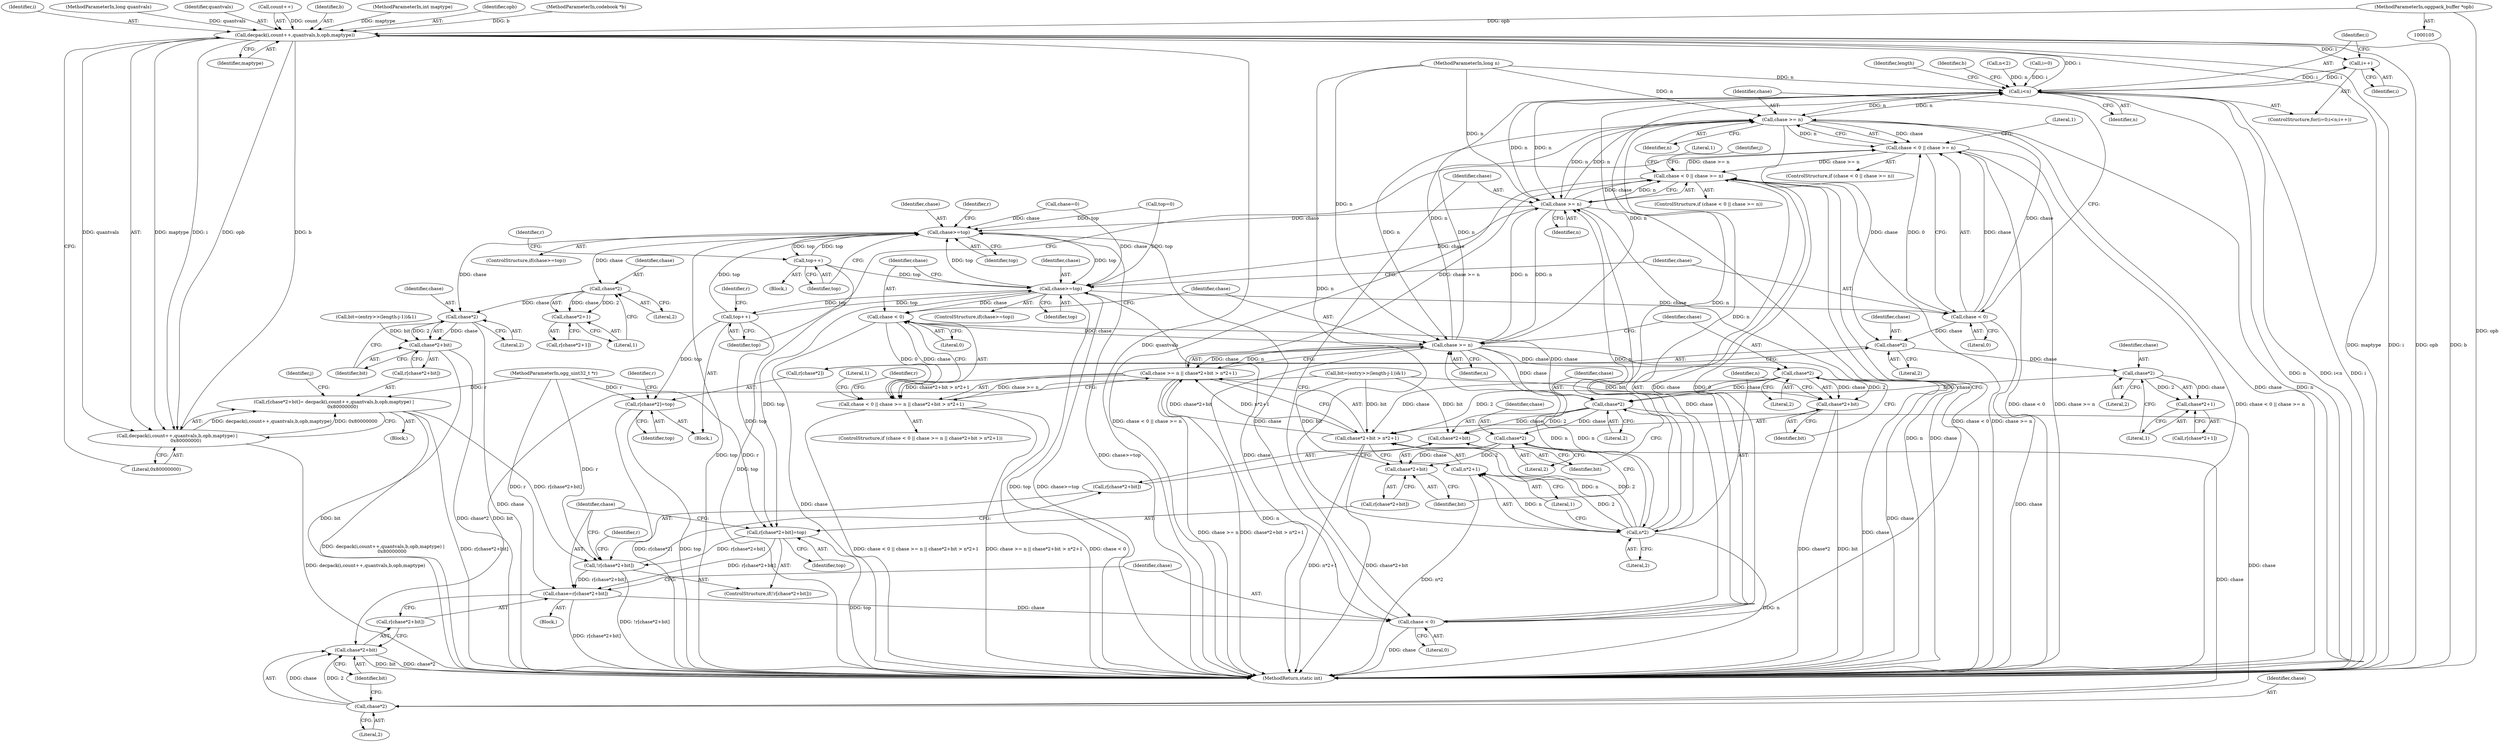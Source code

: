 digraph "0_Android_eeb4e45d5683f88488c083ecf142dc89bc3f0b47_0@pointer" {
"1000111" [label="(MethodParameterIn,oggpack_buffer *opb)"];
"1000353" [label="(Call,decpack(i,count++,quantvals,b,opb,maptype))"];
"1000155" [label="(Call,i++)"];
"1000152" [label="(Call,i<n)"];
"1000232" [label="(Call,chase >= n)"];
"1000228" [label="(Call,chase < 0 || chase >= n)"];
"1000306" [label="(Call,chase < 0 || chase >= n)"];
"1000242" [label="(Call,chase*2)"];
"1000250" [label="(Call,chase*2)"];
"1000249" [label="(Call,chase*2+1)"];
"1000283" [label="(Call,chase*2)"];
"1000282" [label="(Call,chase*2+bit)"];
"1000291" [label="(Call,chase*2)"];
"1000290" [label="(Call,chase*2+bit)"];
"1000301" [label="(Call,chase*2)"];
"1000300" [label="(Call,chase*2+bit)"];
"1000262" [label="(Call,chase >= n)"];
"1000261" [label="(Call,chase >= n || chase*2+bit > n*2+1)"];
"1000257" [label="(Call,chase < 0 || chase >= n || chase*2+bit > n*2+1)"];
"1000267" [label="(Call,chase*2)"];
"1000265" [label="(Call,chase*2+bit > n*2+1)"];
"1000266" [label="(Call,chase*2+bit)"];
"1000272" [label="(Call,n*2)"];
"1000271" [label="(Call,n*2+1)"];
"1000310" [label="(Call,chase >= n)"];
"1000223" [label="(Call,chase>=top)"];
"1000229" [label="(Call,chase < 0)"];
"1000237" [label="(Call,top++)"];
"1000239" [label="(Call,r[chase*2]=top)"];
"1000287" [label="(Call,r[chase*2+bit]=top)"];
"1000279" [label="(Call,!r[chase*2+bit])"];
"1000296" [label="(Call,chase=r[chase*2+bit])"];
"1000307" [label="(Call,chase < 0)"];
"1000329" [label="(Call,chase>=top)"];
"1000333" [label="(Call,top++)"];
"1000339" [label="(Call,chase*2)"];
"1000338" [label="(Call,chase*2+1)"];
"1000348" [label="(Call,chase*2)"];
"1000347" [label="(Call,chase*2+bit)"];
"1000258" [label="(Call,chase < 0)"];
"1000352" [label="(Call,decpack(i,count++,quantvals,b,opb,maptype) |\n            0x80000000)"];
"1000344" [label="(Call,r[chase*2+bit]= decpack(i,count++,quantvals,b,opb,maptype) |\n            0x80000000)"];
"1000293" [label="(Literal,2)"];
"1000272" [label="(Call,n*2)"];
"1000121" [label="(Call,top=0)"];
"1000248" [label="(Identifier,r)"];
"1000242" [label="(Call,chase*2)"];
"1000112" [label="(MethodParameterIn,int maptype)"];
"1000107" [label="(MethodParameterIn,long n)"];
"1000263" [label="(Identifier,chase)"];
"1000304" [label="(Identifier,bit)"];
"1000262" [label="(Call,chase >= n)"];
"1000290" [label="(Call,chase*2+bit)"];
"1000331" [label="(Identifier,top)"];
"1000277" [label="(Literal,1)"];
"1000311" [label="(Identifier,chase)"];
"1000351" [label="(Identifier,bit)"];
"1000238" [label="(Identifier,top)"];
"1000209" [label="(Block,)"];
"1000296" [label="(Call,chase=r[chase*2+bit])"];
"1000132" [label="(Call,n<2)"];
"1000252" [label="(Literal,2)"];
"1000364" [label="(Identifier,j)"];
"1000353" [label="(Call,decpack(i,count++,quantvals,b,opb,maptype))"];
"1000307" [label="(Call,chase < 0)"];
"1000260" [label="(Literal,0)"];
"1000234" [label="(Identifier,n)"];
"1000308" [label="(Identifier,chase)"];
"1000226" [label="(Block,)"];
"1000284" [label="(Identifier,chase)"];
"1000268" [label="(Identifier,chase)"];
"1000187" [label="(Call,chase=0)"];
"1000315" [label="(Block,)"];
"1000346" [label="(Identifier,r)"];
"1000294" [label="(Identifier,bit)"];
"1000464" [label="(MethodReturn,static int)"];
"1000291" [label="(Call,chase*2)"];
"1000251" [label="(Identifier,chase)"];
"1000259" [label="(Identifier,chase)"];
"1000208" [label="(Identifier,j)"];
"1000287" [label="(Call,r[chase*2+bit]=top)"];
"1000244" [label="(Literal,2)"];
"1000111" [label="(MethodParameterIn,oggpack_buffer *opb)"];
"1000249" [label="(Call,chase*2+1)"];
"1000330" [label="(Identifier,chase)"];
"1000148" [label="(ControlStructure,for(i=0;i<n;i++))"];
"1000237" [label="(Call,top++)"];
"1000261" [label="(Call,chase >= n || chase*2+bit > n*2+1)"];
"1000155" [label="(Call,i++)"];
"1000240" [label="(Call,r[chase*2])"];
"1000279" [label="(Call,!r[chase*2+bit])"];
"1000241" [label="(Identifier,r)"];
"1000349" [label="(Identifier,chase)"];
"1000332" [label="(Block,)"];
"1000282" [label="(Call,chase*2+bit)"];
"1000348" [label="(Call,chase*2)"];
"1000361" [label="(Literal,0x80000000)"];
"1000264" [label="(Identifier,n)"];
"1000257" [label="(Call,chase < 0 || chase >= n || chase*2+bit > n*2+1)"];
"1000336" [label="(Call,r[chase*2+1])"];
"1000256" [label="(ControlStructure,if (chase < 0 || chase >= n || chase*2+bit > n*2+1))"];
"1000245" [label="(Identifier,top)"];
"1000224" [label="(Identifier,chase)"];
"1000292" [label="(Identifier,chase)"];
"1000295" [label="(Identifier,top)"];
"1000352" [label="(Call,decpack(i,count++,quantvals,b,opb,maptype) |\n            0x80000000)"];
"1000340" [label="(Identifier,chase)"];
"1000302" [label="(Identifier,chase)"];
"1000297" [label="(Identifier,chase)"];
"1000156" [label="(Identifier,i)"];
"1000300" [label="(Call,chase*2+bit)"];
"1000359" [label="(Identifier,opb)"];
"1000110" [label="(MethodParameterIn,codebook *b)"];
"1000154" [label="(Identifier,n)"];
"1000149" [label="(Call,i=0)"];
"1000239" [label="(Call,r[chase*2]=top)"];
"1000354" [label="(Identifier,i)"];
"1000278" [label="(ControlStructure,if(!r[chase*2+bit]))"];
"1000309" [label="(Literal,0)"];
"1000329" [label="(Call,chase>=top)"];
"1000305" [label="(ControlStructure,if (chase < 0 || chase >= n))"];
"1000266" [label="(Call,chase*2+bit)"];
"1000258" [label="(Call,chase < 0)"];
"1000301" [label="(Call,chase*2)"];
"1000153" [label="(Identifier,i)"];
"1000228" [label="(Call,chase < 0 || chase >= n)"];
"1000108" [label="(MethodParameterIn,ogg_uint32_t *r)"];
"1000270" [label="(Identifier,bit)"];
"1000271" [label="(Call,n*2+1)"];
"1000227" [label="(ControlStructure,if (chase < 0 || chase >= n))"];
"1000342" [label="(Literal,1)"];
"1000160" [label="(Identifier,length)"];
"1000288" [label="(Call,r[chase*2+bit])"];
"1000243" [label="(Identifier,chase)"];
"1000436" [label="(Identifier,b)"];
"1000341" [label="(Literal,2)"];
"1000273" [label="(Identifier,n)"];
"1000338" [label="(Call,chase*2+1)"];
"1000275" [label="(Literal,1)"];
"1000236" [label="(Literal,1)"];
"1000231" [label="(Literal,0)"];
"1000344" [label="(Call,r[chase*2+bit]= decpack(i,count++,quantvals,b,opb,maptype) |\n            0x80000000)"];
"1000223" [label="(Call,chase>=top)"];
"1000109" [label="(MethodParameterIn,long quantvals)"];
"1000225" [label="(Identifier,top)"];
"1000317" [label="(Call,bit=(entry>>(length-j-1))&1)"];
"1000357" [label="(Identifier,quantvals)"];
"1000355" [label="(Call,count++)"];
"1000312" [label="(Identifier,n)"];
"1000222" [label="(ControlStructure,if(chase>=top))"];
"1000360" [label="(Identifier,maptype)"];
"1000280" [label="(Call,r[chase*2+bit])"];
"1000306" [label="(Call,chase < 0 || chase >= n)"];
"1000211" [label="(Call,bit=(entry>>(length-j-1))&1)"];
"1000347" [label="(Call,chase*2+bit)"];
"1000233" [label="(Identifier,chase)"];
"1000289" [label="(Identifier,r)"];
"1000230" [label="(Identifier,chase)"];
"1000229" [label="(Call,chase < 0)"];
"1000232" [label="(Call,chase >= n)"];
"1000285" [label="(Literal,2)"];
"1000267" [label="(Call,chase*2)"];
"1000253" [label="(Literal,1)"];
"1000303" [label="(Literal,2)"];
"1000310" [label="(Call,chase >= n)"];
"1000283" [label="(Call,chase*2)"];
"1000334" [label="(Identifier,top)"];
"1000314" [label="(Literal,1)"];
"1000269" [label="(Literal,2)"];
"1000333" [label="(Call,top++)"];
"1000350" [label="(Literal,2)"];
"1000274" [label="(Literal,2)"];
"1000358" [label="(Identifier,b)"];
"1000250" [label="(Call,chase*2)"];
"1000298" [label="(Call,r[chase*2+bit])"];
"1000247" [label="(Call,r[chase*2+1])"];
"1000281" [label="(Identifier,r)"];
"1000339" [label="(Call,chase*2)"];
"1000152" [label="(Call,i<n)"];
"1000286" [label="(Identifier,bit)"];
"1000328" [label="(ControlStructure,if(chase>=top))"];
"1000265" [label="(Call,chase*2+bit > n*2+1)"];
"1000337" [label="(Identifier,r)"];
"1000345" [label="(Call,r[chase*2+bit])"];
"1000111" -> "1000105"  [label="AST: "];
"1000111" -> "1000464"  [label="DDG: opb"];
"1000111" -> "1000353"  [label="DDG: opb"];
"1000353" -> "1000352"  [label="AST: "];
"1000353" -> "1000360"  [label="CFG: "];
"1000354" -> "1000353"  [label="AST: "];
"1000355" -> "1000353"  [label="AST: "];
"1000357" -> "1000353"  [label="AST: "];
"1000358" -> "1000353"  [label="AST: "];
"1000359" -> "1000353"  [label="AST: "];
"1000360" -> "1000353"  [label="AST: "];
"1000361" -> "1000353"  [label="CFG: "];
"1000353" -> "1000464"  [label="DDG: quantvals"];
"1000353" -> "1000464"  [label="DDG: b"];
"1000353" -> "1000464"  [label="DDG: maptype"];
"1000353" -> "1000464"  [label="DDG: i"];
"1000353" -> "1000464"  [label="DDG: opb"];
"1000353" -> "1000155"  [label="DDG: i"];
"1000353" -> "1000352"  [label="DDG: opb"];
"1000353" -> "1000352"  [label="DDG: b"];
"1000353" -> "1000352"  [label="DDG: maptype"];
"1000353" -> "1000352"  [label="DDG: quantvals"];
"1000353" -> "1000352"  [label="DDG: i"];
"1000152" -> "1000353"  [label="DDG: i"];
"1000355" -> "1000353"  [label="DDG: count"];
"1000109" -> "1000353"  [label="DDG: quantvals"];
"1000110" -> "1000353"  [label="DDG: b"];
"1000112" -> "1000353"  [label="DDG: maptype"];
"1000155" -> "1000148"  [label="AST: "];
"1000155" -> "1000156"  [label="CFG: "];
"1000156" -> "1000155"  [label="AST: "];
"1000153" -> "1000155"  [label="CFG: "];
"1000155" -> "1000152"  [label="DDG: i"];
"1000152" -> "1000155"  [label="DDG: i"];
"1000152" -> "1000148"  [label="AST: "];
"1000152" -> "1000154"  [label="CFG: "];
"1000153" -> "1000152"  [label="AST: "];
"1000154" -> "1000152"  [label="AST: "];
"1000160" -> "1000152"  [label="CFG: "];
"1000436" -> "1000152"  [label="CFG: "];
"1000152" -> "1000464"  [label="DDG: i<n"];
"1000152" -> "1000464"  [label="DDG: i"];
"1000152" -> "1000464"  [label="DDG: n"];
"1000149" -> "1000152"  [label="DDG: i"];
"1000310" -> "1000152"  [label="DDG: n"];
"1000262" -> "1000152"  [label="DDG: n"];
"1000132" -> "1000152"  [label="DDG: n"];
"1000272" -> "1000152"  [label="DDG: n"];
"1000232" -> "1000152"  [label="DDG: n"];
"1000107" -> "1000152"  [label="DDG: n"];
"1000152" -> "1000232"  [label="DDG: n"];
"1000152" -> "1000262"  [label="DDG: n"];
"1000152" -> "1000310"  [label="DDG: n"];
"1000232" -> "1000228"  [label="AST: "];
"1000232" -> "1000234"  [label="CFG: "];
"1000233" -> "1000232"  [label="AST: "];
"1000234" -> "1000232"  [label="AST: "];
"1000228" -> "1000232"  [label="CFG: "];
"1000232" -> "1000464"  [label="DDG: chase"];
"1000232" -> "1000464"  [label="DDG: n"];
"1000232" -> "1000228"  [label="DDG: chase"];
"1000232" -> "1000228"  [label="DDG: n"];
"1000229" -> "1000232"  [label="DDG: chase"];
"1000310" -> "1000232"  [label="DDG: n"];
"1000262" -> "1000232"  [label="DDG: n"];
"1000272" -> "1000232"  [label="DDG: n"];
"1000107" -> "1000232"  [label="DDG: n"];
"1000232" -> "1000242"  [label="DDG: chase"];
"1000232" -> "1000262"  [label="DDG: n"];
"1000232" -> "1000310"  [label="DDG: n"];
"1000228" -> "1000227"  [label="AST: "];
"1000228" -> "1000229"  [label="CFG: "];
"1000229" -> "1000228"  [label="AST: "];
"1000236" -> "1000228"  [label="CFG: "];
"1000238" -> "1000228"  [label="CFG: "];
"1000228" -> "1000464"  [label="DDG: chase < 0 || chase >= n"];
"1000228" -> "1000464"  [label="DDG: chase < 0"];
"1000228" -> "1000464"  [label="DDG: chase >= n"];
"1000229" -> "1000228"  [label="DDG: chase"];
"1000229" -> "1000228"  [label="DDG: 0"];
"1000306" -> "1000228"  [label="DDG: chase >= n"];
"1000228" -> "1000306"  [label="DDG: chase >= n"];
"1000306" -> "1000305"  [label="AST: "];
"1000306" -> "1000307"  [label="CFG: "];
"1000306" -> "1000310"  [label="CFG: "];
"1000307" -> "1000306"  [label="AST: "];
"1000310" -> "1000306"  [label="AST: "];
"1000314" -> "1000306"  [label="CFG: "];
"1000208" -> "1000306"  [label="CFG: "];
"1000306" -> "1000464"  [label="DDG: chase >= n"];
"1000306" -> "1000464"  [label="DDG: chase < 0"];
"1000306" -> "1000464"  [label="DDG: chase < 0 || chase >= n"];
"1000307" -> "1000306"  [label="DDG: chase"];
"1000307" -> "1000306"  [label="DDG: 0"];
"1000310" -> "1000306"  [label="DDG: chase"];
"1000310" -> "1000306"  [label="DDG: n"];
"1000261" -> "1000306"  [label="DDG: chase >= n"];
"1000242" -> "1000240"  [label="AST: "];
"1000242" -> "1000244"  [label="CFG: "];
"1000243" -> "1000242"  [label="AST: "];
"1000244" -> "1000242"  [label="AST: "];
"1000240" -> "1000242"  [label="CFG: "];
"1000229" -> "1000242"  [label="DDG: chase"];
"1000242" -> "1000250"  [label="DDG: chase"];
"1000250" -> "1000249"  [label="AST: "];
"1000250" -> "1000252"  [label="CFG: "];
"1000251" -> "1000250"  [label="AST: "];
"1000252" -> "1000250"  [label="AST: "];
"1000253" -> "1000250"  [label="CFG: "];
"1000250" -> "1000249"  [label="DDG: chase"];
"1000250" -> "1000249"  [label="DDG: 2"];
"1000250" -> "1000283"  [label="DDG: chase"];
"1000249" -> "1000247"  [label="AST: "];
"1000249" -> "1000253"  [label="CFG: "];
"1000253" -> "1000249"  [label="AST: "];
"1000247" -> "1000249"  [label="CFG: "];
"1000283" -> "1000282"  [label="AST: "];
"1000283" -> "1000285"  [label="CFG: "];
"1000284" -> "1000283"  [label="AST: "];
"1000285" -> "1000283"  [label="AST: "];
"1000286" -> "1000283"  [label="CFG: "];
"1000283" -> "1000282"  [label="DDG: chase"];
"1000283" -> "1000282"  [label="DDG: 2"];
"1000258" -> "1000283"  [label="DDG: chase"];
"1000267" -> "1000283"  [label="DDG: chase"];
"1000262" -> "1000283"  [label="DDG: chase"];
"1000283" -> "1000291"  [label="DDG: chase"];
"1000283" -> "1000301"  [label="DDG: chase"];
"1000282" -> "1000280"  [label="AST: "];
"1000282" -> "1000286"  [label="CFG: "];
"1000286" -> "1000282"  [label="AST: "];
"1000280" -> "1000282"  [label="CFG: "];
"1000211" -> "1000282"  [label="DDG: bit"];
"1000291" -> "1000290"  [label="AST: "];
"1000291" -> "1000293"  [label="CFG: "];
"1000292" -> "1000291"  [label="AST: "];
"1000293" -> "1000291"  [label="AST: "];
"1000294" -> "1000291"  [label="CFG: "];
"1000291" -> "1000290"  [label="DDG: chase"];
"1000291" -> "1000290"  [label="DDG: 2"];
"1000291" -> "1000301"  [label="DDG: chase"];
"1000290" -> "1000288"  [label="AST: "];
"1000290" -> "1000294"  [label="CFG: "];
"1000294" -> "1000290"  [label="AST: "];
"1000288" -> "1000290"  [label="CFG: "];
"1000211" -> "1000290"  [label="DDG: bit"];
"1000301" -> "1000300"  [label="AST: "];
"1000301" -> "1000303"  [label="CFG: "];
"1000302" -> "1000301"  [label="AST: "];
"1000303" -> "1000301"  [label="AST: "];
"1000304" -> "1000301"  [label="CFG: "];
"1000301" -> "1000300"  [label="DDG: chase"];
"1000301" -> "1000300"  [label="DDG: 2"];
"1000300" -> "1000298"  [label="AST: "];
"1000300" -> "1000304"  [label="CFG: "];
"1000304" -> "1000300"  [label="AST: "];
"1000298" -> "1000300"  [label="CFG: "];
"1000300" -> "1000464"  [label="DDG: bit"];
"1000300" -> "1000464"  [label="DDG: chase*2"];
"1000211" -> "1000300"  [label="DDG: bit"];
"1000262" -> "1000261"  [label="AST: "];
"1000262" -> "1000264"  [label="CFG: "];
"1000263" -> "1000262"  [label="AST: "];
"1000264" -> "1000262"  [label="AST: "];
"1000268" -> "1000262"  [label="CFG: "];
"1000261" -> "1000262"  [label="CFG: "];
"1000262" -> "1000464"  [label="DDG: n"];
"1000262" -> "1000464"  [label="DDG: chase"];
"1000262" -> "1000261"  [label="DDG: chase"];
"1000262" -> "1000261"  [label="DDG: n"];
"1000258" -> "1000262"  [label="DDG: chase"];
"1000310" -> "1000262"  [label="DDG: n"];
"1000272" -> "1000262"  [label="DDG: n"];
"1000107" -> "1000262"  [label="DDG: n"];
"1000262" -> "1000267"  [label="DDG: chase"];
"1000262" -> "1000272"  [label="DDG: n"];
"1000262" -> "1000310"  [label="DDG: n"];
"1000261" -> "1000257"  [label="AST: "];
"1000261" -> "1000265"  [label="CFG: "];
"1000265" -> "1000261"  [label="AST: "];
"1000257" -> "1000261"  [label="CFG: "];
"1000261" -> "1000464"  [label="DDG: chase*2+bit > n*2+1"];
"1000261" -> "1000464"  [label="DDG: chase >= n"];
"1000261" -> "1000257"  [label="DDG: chase >= n"];
"1000261" -> "1000257"  [label="DDG: chase*2+bit > n*2+1"];
"1000265" -> "1000261"  [label="DDG: chase*2+bit"];
"1000265" -> "1000261"  [label="DDG: n*2+1"];
"1000257" -> "1000256"  [label="AST: "];
"1000257" -> "1000258"  [label="CFG: "];
"1000258" -> "1000257"  [label="AST: "];
"1000277" -> "1000257"  [label="CFG: "];
"1000281" -> "1000257"  [label="CFG: "];
"1000257" -> "1000464"  [label="DDG: chase < 0"];
"1000257" -> "1000464"  [label="DDG: chase < 0 || chase >= n || chase*2+bit > n*2+1"];
"1000257" -> "1000464"  [label="DDG: chase >= n || chase*2+bit > n*2+1"];
"1000258" -> "1000257"  [label="DDG: chase"];
"1000258" -> "1000257"  [label="DDG: 0"];
"1000267" -> "1000266"  [label="AST: "];
"1000267" -> "1000269"  [label="CFG: "];
"1000268" -> "1000267"  [label="AST: "];
"1000269" -> "1000267"  [label="AST: "];
"1000270" -> "1000267"  [label="CFG: "];
"1000267" -> "1000464"  [label="DDG: chase"];
"1000267" -> "1000265"  [label="DDG: chase"];
"1000267" -> "1000265"  [label="DDG: 2"];
"1000267" -> "1000266"  [label="DDG: chase"];
"1000267" -> "1000266"  [label="DDG: 2"];
"1000265" -> "1000271"  [label="CFG: "];
"1000266" -> "1000265"  [label="AST: "];
"1000271" -> "1000265"  [label="AST: "];
"1000265" -> "1000464"  [label="DDG: chase*2+bit"];
"1000265" -> "1000464"  [label="DDG: n*2+1"];
"1000211" -> "1000265"  [label="DDG: bit"];
"1000272" -> "1000265"  [label="DDG: n"];
"1000272" -> "1000265"  [label="DDG: 2"];
"1000266" -> "1000270"  [label="CFG: "];
"1000270" -> "1000266"  [label="AST: "];
"1000273" -> "1000266"  [label="CFG: "];
"1000266" -> "1000464"  [label="DDG: chase*2"];
"1000266" -> "1000464"  [label="DDG: bit"];
"1000211" -> "1000266"  [label="DDG: bit"];
"1000272" -> "1000271"  [label="AST: "];
"1000272" -> "1000274"  [label="CFG: "];
"1000273" -> "1000272"  [label="AST: "];
"1000274" -> "1000272"  [label="AST: "];
"1000275" -> "1000272"  [label="CFG: "];
"1000272" -> "1000464"  [label="DDG: n"];
"1000272" -> "1000271"  [label="DDG: n"];
"1000272" -> "1000271"  [label="DDG: 2"];
"1000107" -> "1000272"  [label="DDG: n"];
"1000272" -> "1000310"  [label="DDG: n"];
"1000271" -> "1000275"  [label="CFG: "];
"1000275" -> "1000271"  [label="AST: "];
"1000271" -> "1000464"  [label="DDG: n*2"];
"1000310" -> "1000312"  [label="CFG: "];
"1000311" -> "1000310"  [label="AST: "];
"1000312" -> "1000310"  [label="AST: "];
"1000310" -> "1000464"  [label="DDG: n"];
"1000310" -> "1000464"  [label="DDG: chase"];
"1000310" -> "1000223"  [label="DDG: chase"];
"1000307" -> "1000310"  [label="DDG: chase"];
"1000107" -> "1000310"  [label="DDG: n"];
"1000310" -> "1000329"  [label="DDG: chase"];
"1000223" -> "1000222"  [label="AST: "];
"1000223" -> "1000225"  [label="CFG: "];
"1000224" -> "1000223"  [label="AST: "];
"1000225" -> "1000223"  [label="AST: "];
"1000230" -> "1000223"  [label="CFG: "];
"1000259" -> "1000223"  [label="CFG: "];
"1000223" -> "1000464"  [label="DDG: top"];
"1000223" -> "1000464"  [label="DDG: chase>=top"];
"1000187" -> "1000223"  [label="DDG: chase"];
"1000307" -> "1000223"  [label="DDG: chase"];
"1000333" -> "1000223"  [label="DDG: top"];
"1000121" -> "1000223"  [label="DDG: top"];
"1000329" -> "1000223"  [label="DDG: top"];
"1000237" -> "1000223"  [label="DDG: top"];
"1000223" -> "1000229"  [label="DDG: chase"];
"1000223" -> "1000237"  [label="DDG: top"];
"1000223" -> "1000258"  [label="DDG: chase"];
"1000223" -> "1000287"  [label="DDG: top"];
"1000223" -> "1000329"  [label="DDG: top"];
"1000229" -> "1000231"  [label="CFG: "];
"1000230" -> "1000229"  [label="AST: "];
"1000231" -> "1000229"  [label="AST: "];
"1000233" -> "1000229"  [label="CFG: "];
"1000229" -> "1000464"  [label="DDG: chase"];
"1000237" -> "1000226"  [label="AST: "];
"1000237" -> "1000238"  [label="CFG: "];
"1000238" -> "1000237"  [label="AST: "];
"1000241" -> "1000237"  [label="CFG: "];
"1000237" -> "1000239"  [label="DDG: top"];
"1000237" -> "1000287"  [label="DDG: top"];
"1000237" -> "1000329"  [label="DDG: top"];
"1000239" -> "1000226"  [label="AST: "];
"1000239" -> "1000245"  [label="CFG: "];
"1000240" -> "1000239"  [label="AST: "];
"1000245" -> "1000239"  [label="AST: "];
"1000248" -> "1000239"  [label="CFG: "];
"1000239" -> "1000464"  [label="DDG: r[chase*2]"];
"1000239" -> "1000464"  [label="DDG: top"];
"1000108" -> "1000239"  [label="DDG: r"];
"1000287" -> "1000278"  [label="AST: "];
"1000287" -> "1000295"  [label="CFG: "];
"1000288" -> "1000287"  [label="AST: "];
"1000295" -> "1000287"  [label="AST: "];
"1000297" -> "1000287"  [label="CFG: "];
"1000287" -> "1000464"  [label="DDG: top"];
"1000287" -> "1000279"  [label="DDG: r[chase*2+bit]"];
"1000108" -> "1000287"  [label="DDG: r"];
"1000287" -> "1000296"  [label="DDG: r[chase*2+bit]"];
"1000279" -> "1000278"  [label="AST: "];
"1000279" -> "1000280"  [label="CFG: "];
"1000280" -> "1000279"  [label="AST: "];
"1000289" -> "1000279"  [label="CFG: "];
"1000297" -> "1000279"  [label="CFG: "];
"1000279" -> "1000464"  [label="DDG: !r[chase*2+bit]"];
"1000344" -> "1000279"  [label="DDG: r[chase*2+bit]"];
"1000108" -> "1000279"  [label="DDG: r"];
"1000279" -> "1000296"  [label="DDG: r[chase*2+bit]"];
"1000296" -> "1000209"  [label="AST: "];
"1000296" -> "1000298"  [label="CFG: "];
"1000297" -> "1000296"  [label="AST: "];
"1000298" -> "1000296"  [label="AST: "];
"1000308" -> "1000296"  [label="CFG: "];
"1000296" -> "1000464"  [label="DDG: r[chase*2+bit]"];
"1000108" -> "1000296"  [label="DDG: r"];
"1000296" -> "1000307"  [label="DDG: chase"];
"1000307" -> "1000309"  [label="CFG: "];
"1000308" -> "1000307"  [label="AST: "];
"1000309" -> "1000307"  [label="AST: "];
"1000311" -> "1000307"  [label="CFG: "];
"1000307" -> "1000464"  [label="DDG: chase"];
"1000307" -> "1000329"  [label="DDG: chase"];
"1000329" -> "1000328"  [label="AST: "];
"1000329" -> "1000331"  [label="CFG: "];
"1000330" -> "1000329"  [label="AST: "];
"1000331" -> "1000329"  [label="AST: "];
"1000334" -> "1000329"  [label="CFG: "];
"1000346" -> "1000329"  [label="CFG: "];
"1000329" -> "1000464"  [label="DDG: top"];
"1000329" -> "1000464"  [label="DDG: chase>=top"];
"1000187" -> "1000329"  [label="DDG: chase"];
"1000333" -> "1000329"  [label="DDG: top"];
"1000121" -> "1000329"  [label="DDG: top"];
"1000329" -> "1000333"  [label="DDG: top"];
"1000329" -> "1000339"  [label="DDG: chase"];
"1000329" -> "1000348"  [label="DDG: chase"];
"1000333" -> "1000332"  [label="AST: "];
"1000333" -> "1000334"  [label="CFG: "];
"1000334" -> "1000333"  [label="AST: "];
"1000337" -> "1000333"  [label="CFG: "];
"1000333" -> "1000464"  [label="DDG: top"];
"1000339" -> "1000338"  [label="AST: "];
"1000339" -> "1000341"  [label="CFG: "];
"1000340" -> "1000339"  [label="AST: "];
"1000341" -> "1000339"  [label="AST: "];
"1000342" -> "1000339"  [label="CFG: "];
"1000339" -> "1000338"  [label="DDG: chase"];
"1000339" -> "1000338"  [label="DDG: 2"];
"1000339" -> "1000348"  [label="DDG: chase"];
"1000338" -> "1000336"  [label="AST: "];
"1000338" -> "1000342"  [label="CFG: "];
"1000342" -> "1000338"  [label="AST: "];
"1000336" -> "1000338"  [label="CFG: "];
"1000348" -> "1000347"  [label="AST: "];
"1000348" -> "1000350"  [label="CFG: "];
"1000349" -> "1000348"  [label="AST: "];
"1000350" -> "1000348"  [label="AST: "];
"1000351" -> "1000348"  [label="CFG: "];
"1000348" -> "1000464"  [label="DDG: chase"];
"1000348" -> "1000347"  [label="DDG: chase"];
"1000348" -> "1000347"  [label="DDG: 2"];
"1000347" -> "1000345"  [label="AST: "];
"1000347" -> "1000351"  [label="CFG: "];
"1000351" -> "1000347"  [label="AST: "];
"1000345" -> "1000347"  [label="CFG: "];
"1000347" -> "1000464"  [label="DDG: bit"];
"1000347" -> "1000464"  [label="DDG: chase*2"];
"1000317" -> "1000347"  [label="DDG: bit"];
"1000258" -> "1000260"  [label="CFG: "];
"1000259" -> "1000258"  [label="AST: "];
"1000260" -> "1000258"  [label="AST: "];
"1000263" -> "1000258"  [label="CFG: "];
"1000258" -> "1000464"  [label="DDG: chase"];
"1000352" -> "1000344"  [label="AST: "];
"1000352" -> "1000361"  [label="CFG: "];
"1000361" -> "1000352"  [label="AST: "];
"1000344" -> "1000352"  [label="CFG: "];
"1000352" -> "1000464"  [label="DDG: decpack(i,count++,quantvals,b,opb,maptype)"];
"1000352" -> "1000344"  [label="DDG: decpack(i,count++,quantvals,b,opb,maptype)"];
"1000352" -> "1000344"  [label="DDG: 0x80000000"];
"1000344" -> "1000315"  [label="AST: "];
"1000345" -> "1000344"  [label="AST: "];
"1000364" -> "1000344"  [label="CFG: "];
"1000344" -> "1000464"  [label="DDG: decpack(i,count++,quantvals,b,opb,maptype) |\n            0x80000000"];
"1000344" -> "1000464"  [label="DDG: r[chase*2+bit]"];
"1000108" -> "1000344"  [label="DDG: r"];
}
